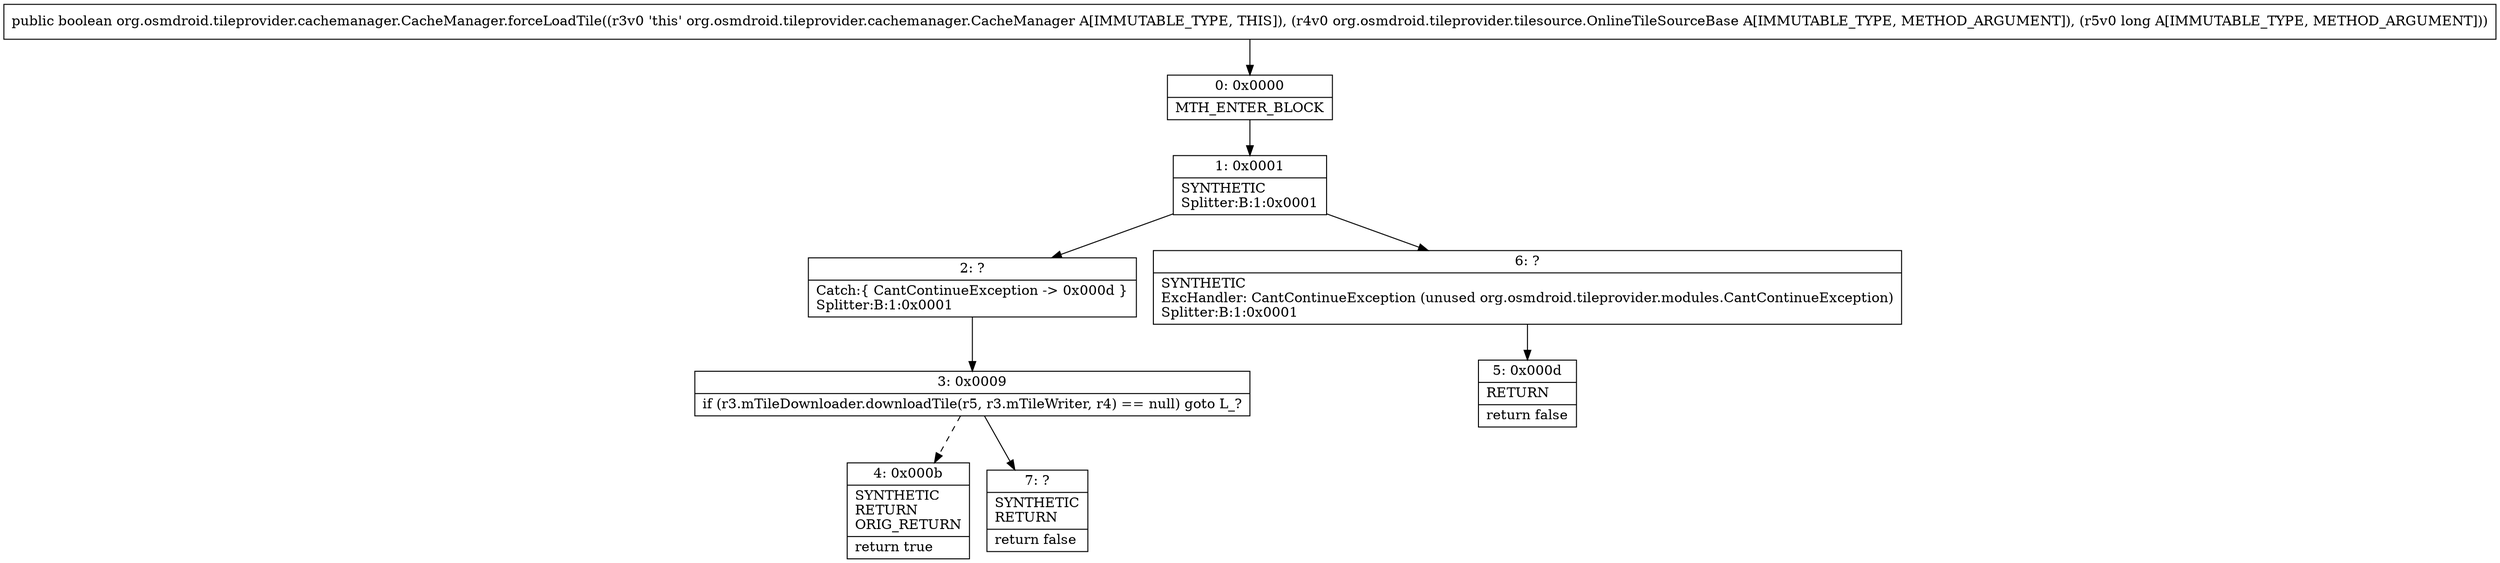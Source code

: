 digraph "CFG fororg.osmdroid.tileprovider.cachemanager.CacheManager.forceLoadTile(Lorg\/osmdroid\/tileprovider\/tilesource\/OnlineTileSourceBase;J)Z" {
Node_0 [shape=record,label="{0\:\ 0x0000|MTH_ENTER_BLOCK\l}"];
Node_1 [shape=record,label="{1\:\ 0x0001|SYNTHETIC\lSplitter:B:1:0x0001\l}"];
Node_2 [shape=record,label="{2\:\ ?|Catch:\{ CantContinueException \-\> 0x000d \}\lSplitter:B:1:0x0001\l}"];
Node_3 [shape=record,label="{3\:\ 0x0009|if (r3.mTileDownloader.downloadTile(r5, r3.mTileWriter, r4) == null) goto L_?\l}"];
Node_4 [shape=record,label="{4\:\ 0x000b|SYNTHETIC\lRETURN\lORIG_RETURN\l|return true\l}"];
Node_5 [shape=record,label="{5\:\ 0x000d|RETURN\l|return false\l}"];
Node_6 [shape=record,label="{6\:\ ?|SYNTHETIC\lExcHandler: CantContinueException (unused org.osmdroid.tileprovider.modules.CantContinueException)\lSplitter:B:1:0x0001\l}"];
Node_7 [shape=record,label="{7\:\ ?|SYNTHETIC\lRETURN\l|return false\l}"];
MethodNode[shape=record,label="{public boolean org.osmdroid.tileprovider.cachemanager.CacheManager.forceLoadTile((r3v0 'this' org.osmdroid.tileprovider.cachemanager.CacheManager A[IMMUTABLE_TYPE, THIS]), (r4v0 org.osmdroid.tileprovider.tilesource.OnlineTileSourceBase A[IMMUTABLE_TYPE, METHOD_ARGUMENT]), (r5v0 long A[IMMUTABLE_TYPE, METHOD_ARGUMENT])) }"];
MethodNode -> Node_0;
Node_0 -> Node_1;
Node_1 -> Node_2;
Node_1 -> Node_6;
Node_2 -> Node_3;
Node_3 -> Node_4[style=dashed];
Node_3 -> Node_7;
Node_6 -> Node_5;
}

